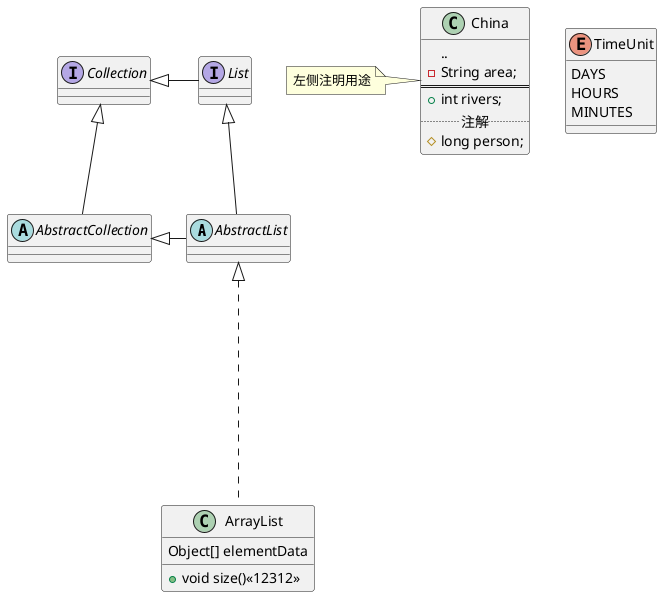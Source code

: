 @startuml

abstract class AbstractList
abstract AbstractCollection
interface List
interface Collection

List <|- AbstractList
Collection <|-- AbstractCollection

Collection <|- List
AbstractCollection <|- AbstractList
AbstractList <|..... ArrayList

class ArrayList {
Object[] elementData
+void size()<<12312>>
}

enum TimeUnit {
DAYS
HOURS
MINUTES
}


class China{
    .. /' 省略号 '/
    -String area;
    ==/' 双分割线 '/
    +int rivers;
    ..注解..
    #long person;
}
note left:左侧注明用途

@enduml
